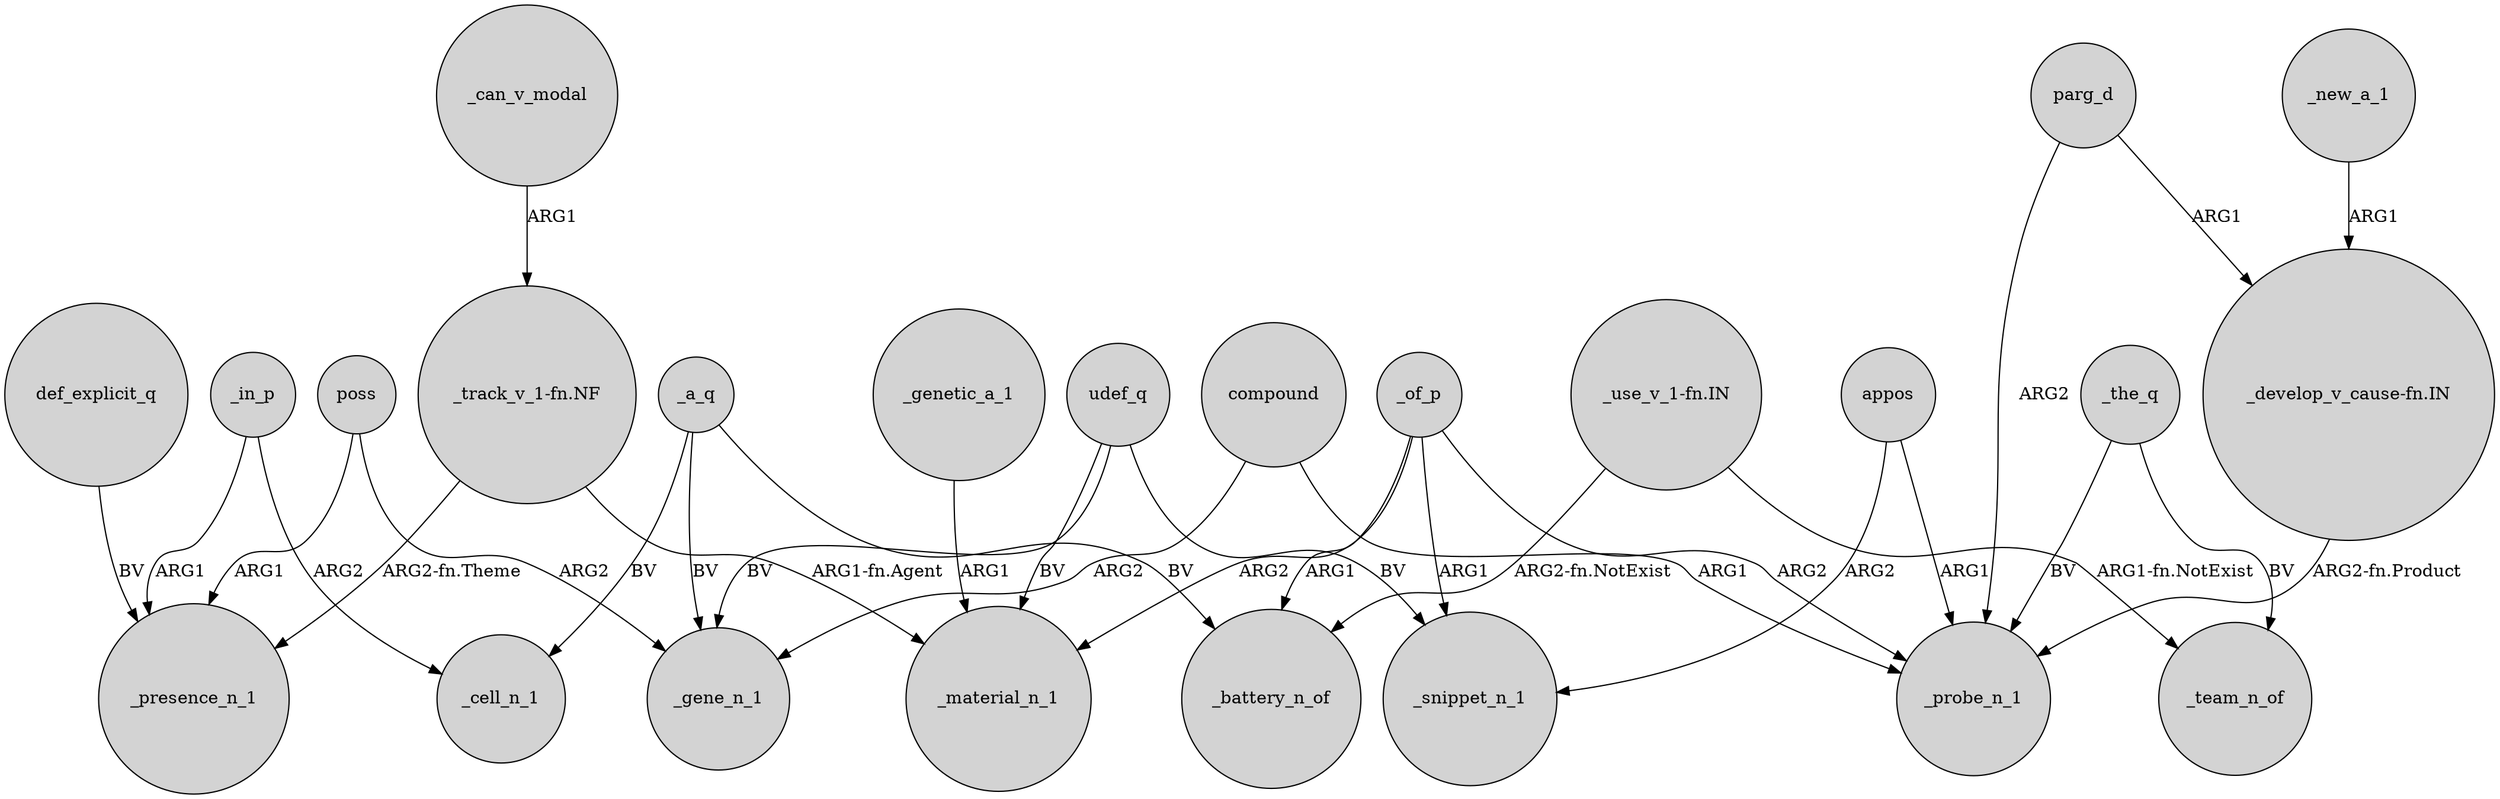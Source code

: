 digraph {
	node [shape=circle style=filled]
	"_use_v_1-fn.IN" -> _battery_n_of [label="ARG2-fn.NotExist"]
	_in_p -> _presence_n_1 [label=ARG1]
	_a_q -> _cell_n_1 [label=BV]
	_of_p -> _battery_n_of [label=ARG1]
	_genetic_a_1 -> _material_n_1 [label=ARG1]
	_a_q -> _gene_n_1 [label=BV]
	"_use_v_1-fn.IN" -> _team_n_of [label="ARG1-fn.NotExist"]
	_can_v_modal -> "_track_v_1-fn.NF" [label=ARG1]
	_of_p -> _snippet_n_1 [label=ARG1]
	"_develop_v_cause-fn.IN" -> _probe_n_1 [label="ARG2-fn.Product"]
	"_track_v_1-fn.NF" -> _material_n_1 [label="ARG1-fn.Agent"]
	appos -> _snippet_n_1 [label=ARG2]
	udef_q -> _gene_n_1 [label=BV]
	_a_q -> _battery_n_of [label=BV]
	compound -> _probe_n_1 [label=ARG1]
	parg_d -> _probe_n_1 [label=ARG2]
	"_track_v_1-fn.NF" -> _presence_n_1 [label="ARG2-fn.Theme"]
	poss -> _gene_n_1 [label=ARG2]
	poss -> _presence_n_1 [label=ARG1]
	_of_p -> _probe_n_1 [label=ARG2]
	parg_d -> "_develop_v_cause-fn.IN" [label=ARG1]
	compound -> _gene_n_1 [label=ARG2]
	appos -> _probe_n_1 [label=ARG1]
	_the_q -> _probe_n_1 [label=BV]
	def_explicit_q -> _presence_n_1 [label=BV]
	_of_p -> _material_n_1 [label=ARG2]
	_the_q -> _team_n_of [label=BV]
	udef_q -> _snippet_n_1 [label=BV]
	_new_a_1 -> "_develop_v_cause-fn.IN" [label=ARG1]
	udef_q -> _material_n_1 [label=BV]
	_in_p -> _cell_n_1 [label=ARG2]
}
